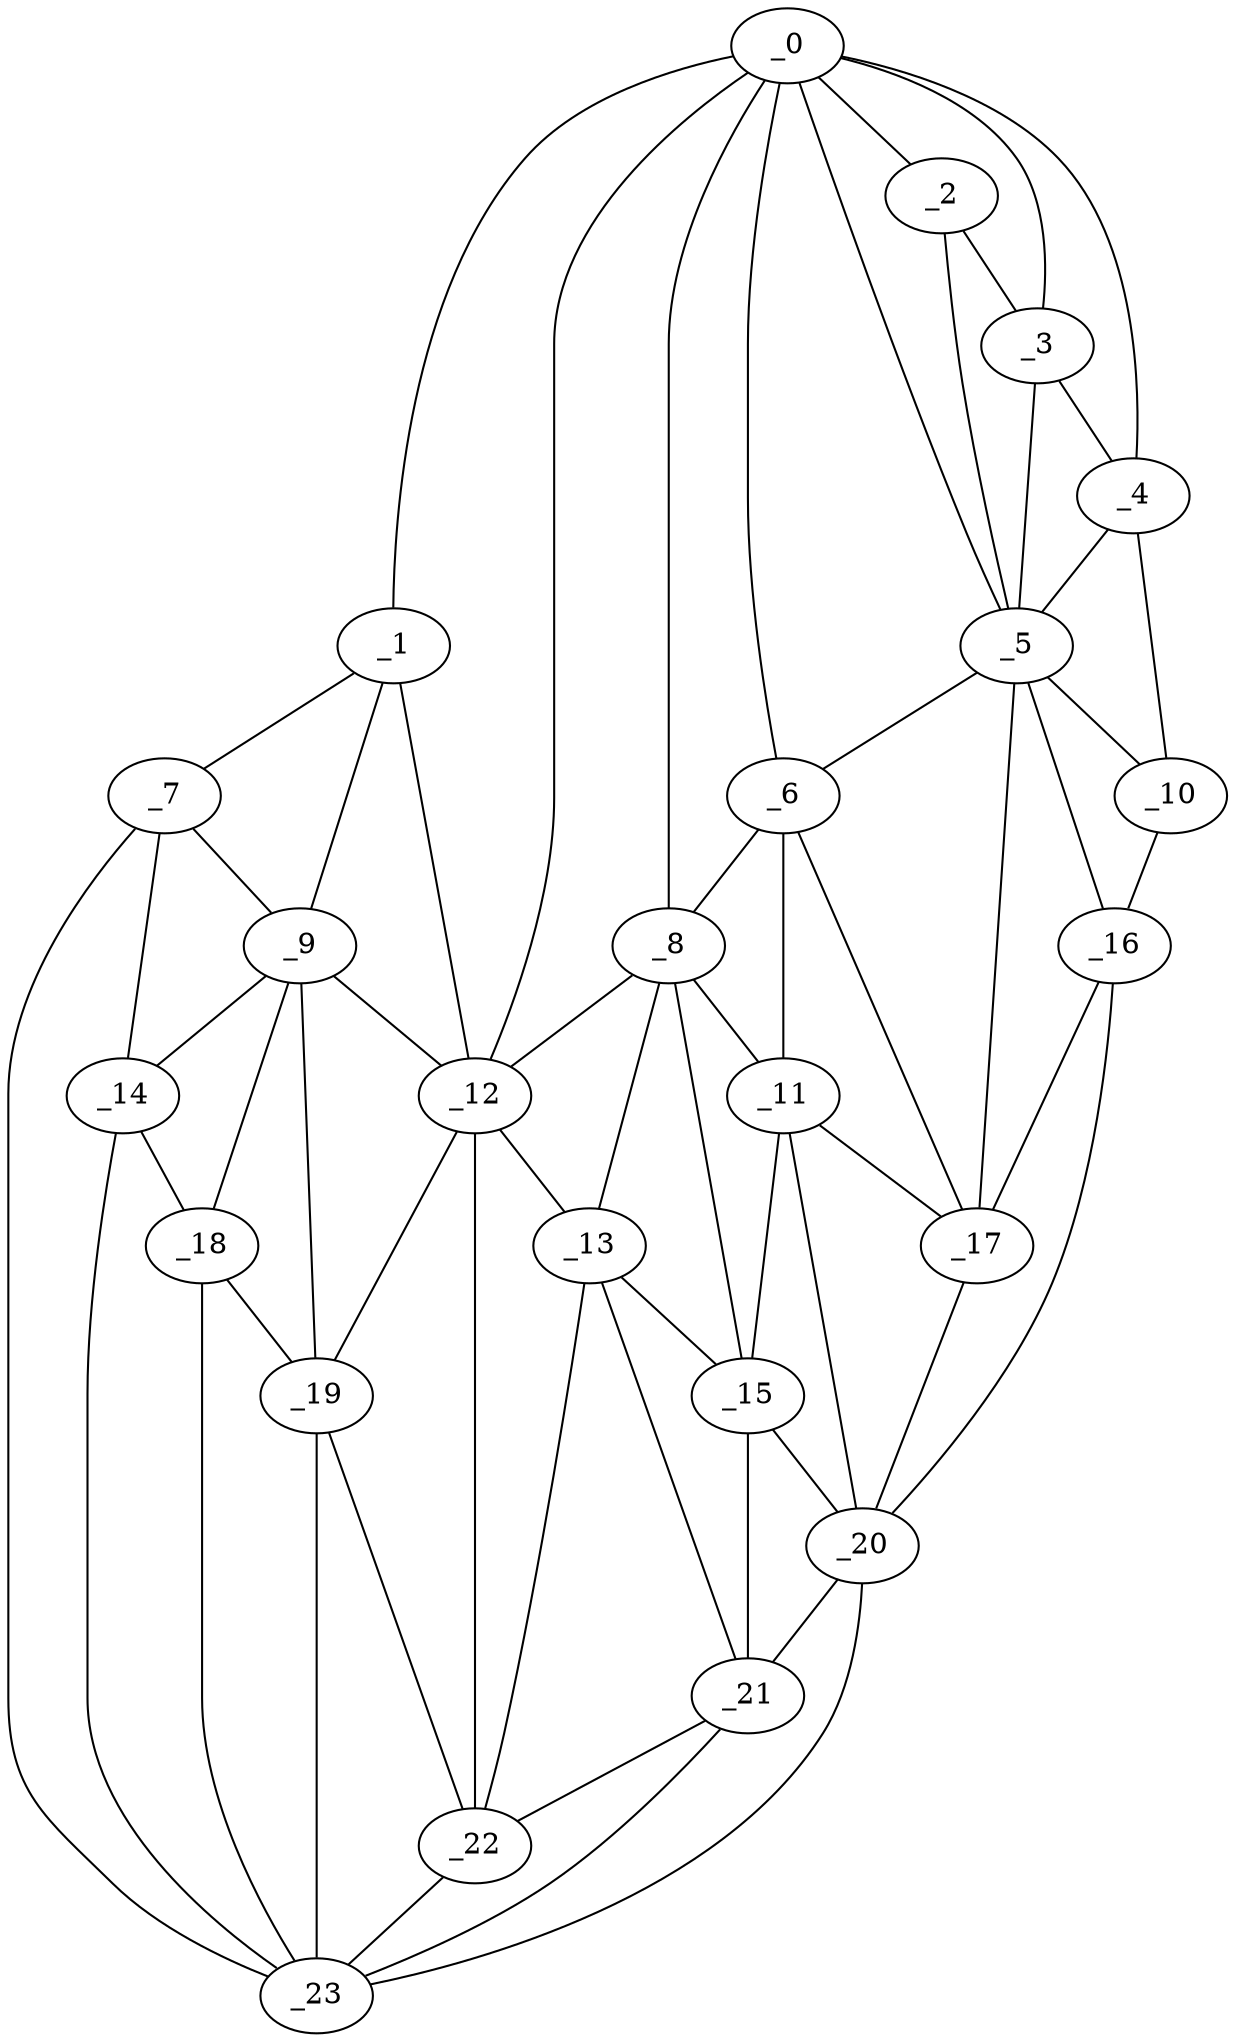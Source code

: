 graph "obj64__290.gxl" {
	_0	 [x=40,
		y=38];
	_1	 [x=42,
		y=122];
	_0 -- _1	 [valence=1];
	_2	 [x=43,
		y=33];
	_0 -- _2	 [valence=1];
	_3	 [x=44,
		y=27];
	_0 -- _3	 [valence=1];
	_4	 [x=46,
		y=7];
	_0 -- _4	 [valence=1];
	_5	 [x=71,
		y=40];
	_0 -- _5	 [valence=2];
	_6	 [x=74,
		y=45];
	_0 -- _6	 [valence=2];
	_8	 [x=80,
		y=61];
	_0 -- _8	 [valence=2];
	_12	 [x=83,
		y=82];
	_0 -- _12	 [valence=1];
	_7	 [x=74,
		y=124];
	_1 -- _7	 [valence=1];
	_9	 [x=82,
		y=102];
	_1 -- _9	 [valence=2];
	_1 -- _12	 [valence=2];
	_2 -- _3	 [valence=2];
	_2 -- _5	 [valence=2];
	_3 -- _4	 [valence=2];
	_3 -- _5	 [valence=1];
	_4 -- _5	 [valence=1];
	_10	 [x=83,
		y=6];
	_4 -- _10	 [valence=1];
	_5 -- _6	 [valence=2];
	_5 -- _10	 [valence=2];
	_16	 [x=88,
		y=24];
	_5 -- _16	 [valence=2];
	_17	 [x=88,
		y=36];
	_5 -- _17	 [valence=2];
	_6 -- _8	 [valence=1];
	_11	 [x=83,
		y=50];
	_6 -- _11	 [valence=2];
	_6 -- _17	 [valence=2];
	_7 -- _9	 [valence=2];
	_14	 [x=85,
		y=110];
	_7 -- _14	 [valence=1];
	_23	 [x=91,
		y=114];
	_7 -- _23	 [valence=1];
	_8 -- _11	 [valence=2];
	_8 -- _12	 [valence=2];
	_13	 [x=84,
		y=69];
	_8 -- _13	 [valence=2];
	_15	 [x=87,
		y=59];
	_8 -- _15	 [valence=1];
	_9 -- _12	 [valence=2];
	_9 -- _14	 [valence=2];
	_18	 [x=88,
		y=109];
	_9 -- _18	 [valence=2];
	_19	 [x=89,
		y=98];
	_9 -- _19	 [valence=2];
	_10 -- _16	 [valence=1];
	_11 -- _15	 [valence=1];
	_11 -- _17	 [valence=2];
	_20	 [x=90,
		y=50];
	_11 -- _20	 [valence=2];
	_12 -- _13	 [valence=2];
	_12 -- _19	 [valence=2];
	_22	 [x=90,
		y=76];
	_12 -- _22	 [valence=2];
	_13 -- _15	 [valence=2];
	_21	 [x=90,
		y=66];
	_13 -- _21	 [valence=2];
	_13 -- _22	 [valence=1];
	_14 -- _18	 [valence=2];
	_14 -- _23	 [valence=1];
	_15 -- _20	 [valence=2];
	_15 -- _21	 [valence=1];
	_16 -- _17	 [valence=1];
	_16 -- _20	 [valence=1];
	_17 -- _20	 [valence=2];
	_18 -- _19	 [valence=2];
	_18 -- _23	 [valence=2];
	_19 -- _22	 [valence=2];
	_19 -- _23	 [valence=1];
	_20 -- _21	 [valence=2];
	_20 -- _23	 [valence=1];
	_21 -- _22	 [valence=2];
	_21 -- _23	 [valence=2];
	_22 -- _23	 [valence=2];
}
